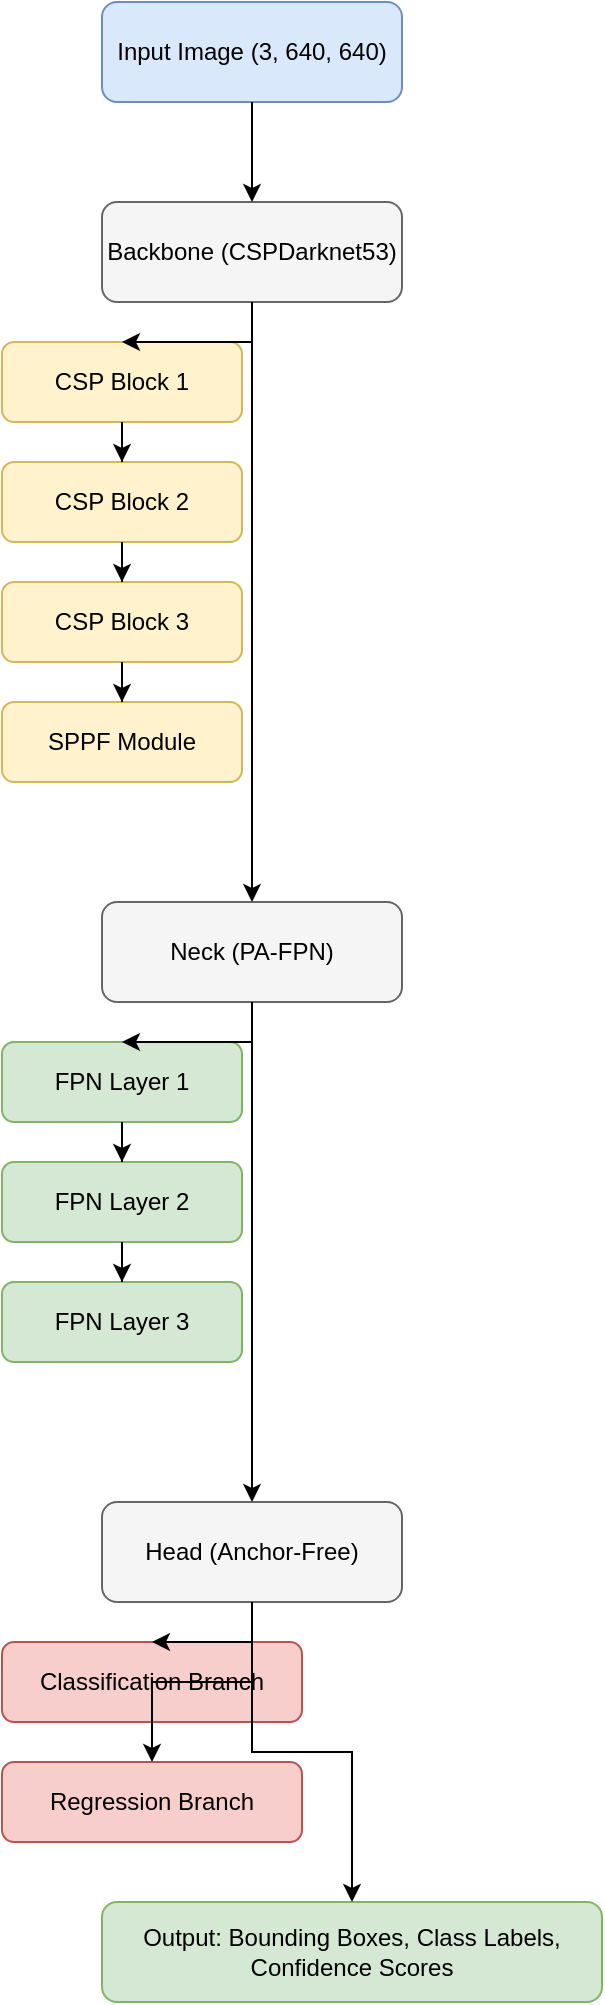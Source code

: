 <mxfile>
  <diagram name="YOLOv8 Detailed Model Structure" id="YOLOv8_Detailed_Structure">
    <mxGraphModel dx="1200" dy="1200" grid="1" gridSize="10" guides="1" tooltips="1" connect="1" arrows="1" fold="1" page="1" pageScale="1" pageWidth="827" pageHeight="1169" math="0" shadow="0">
      <root>
        <mxCell id="0" />
        <mxCell id="1" parent="0" />

        <!-- Input Image -->
        <mxCell id="input" value="Input Image (3, 640, 640)" style="rounded=1;whiteSpace=wrap;html=1;fillColor=#dae8fc;strokeColor=#6c8ebf;" vertex="1" parent="1">
          <mxGeometry x="100" y="50" width="150" height="50" as="geometry" />
        </mxCell>

        <!-- Backbone -->
        <mxCell id="backbone" value="Backbone (CSPDarknet53)" style="rounded=1;whiteSpace=wrap;html=1;fillColor=#f5f5f5;strokeColor=#666666;" vertex="1" parent="1">
          <mxGeometry x="100" y="150" width="150" height="50" as="geometry" />
        </mxCell>

        <!-- Backbone Details -->
        <mxCell id="csp1" value="CSP Block 1" style="rounded=1;whiteSpace=wrap;html=1;fillColor=#fff2cc;strokeColor=#d6b656;" vertex="1" parent="1">
          <mxGeometry x="50" y="220" width="120" height="40" as="geometry" />
        </mxCell>
        <mxCell id="csp2" value="CSP Block 2" style="rounded=1;whiteSpace=wrap;html=1;fillColor=#fff2cc;strokeColor=#d6b656;" vertex="1" parent="1">
          <mxGeometry x="50" y="280" width="120" height="40" as="geometry" />
        </mxCell>
        <mxCell id="csp3" value="CSP Block 3" style="rounded=1;whiteSpace=wrap;html=1;fillColor=#fff2cc;strokeColor=#d6b656;" vertex="1" parent="1">
          <mxGeometry x="50" y="340" width="120" height="40" as="geometry" />
        </mxCell>
        <mxCell id="sppf" value="SPPF Module" style="rounded=1;whiteSpace=wrap;html=1;fillColor=#fff2cc;strokeColor=#d6b656;" vertex="1" parent="1">
          <mxGeometry x="50" y="400" width="120" height="40" as="geometry" />
        </mxCell>

        <!-- Neck -->
        <mxCell id="neck" value="Neck (PA-FPN)" style="rounded=1;whiteSpace=wrap;html=1;fillColor=#f5f5f5;strokeColor=#666666;" vertex="1" parent="1">
          <mxGeometry x="100" y="500" width="150" height="50" as="geometry" />
        </mxCell>

        <!-- Neck Details -->
        <mxCell id="fpn1" value="FPN Layer 1" style="rounded=1;whiteSpace=wrap;html=1;fillColor=#d5e8d4;strokeColor=#82b366;" vertex="1" parent="1">
          <mxGeometry x="50" y="570" width="120" height="40" as="geometry" />
        </mxCell>
        <mxCell id="fpn2" value="FPN Layer 2" style="rounded=1;whiteSpace=wrap;html=1;fillColor=#d5e8d4;strokeColor=#82b366;" vertex="1" parent="1">
          <mxGeometry x="50" y="630" width="120" height="40" as="geometry" />
        </mxCell>
        <mxCell id="fpn3" value="FPN Layer 3" style="rounded=1;whiteSpace=wrap;html=1;fillColor=#d5e8d4;strokeColor=#82b366;" vertex="1" parent="1">
          <mxGeometry x="50" y="690" width="120" height="40" as="geometry" />
        </mxCell>

        <!-- Head -->
        <mxCell id="head" value="Head (Anchor-Free)" style="rounded=1;whiteSpace=wrap;html=1;fillColor=#f5f5f5;strokeColor=#666666;" vertex="1" parent="1">
          <mxGeometry x="100" y="800" width="150" height="50" as="geometry" />
        </mxCell>

        <!-- Head Details -->
        <mxCell id="cls" value="Classification Branch" style="rounded=1;whiteSpace=wrap;html=1;fillColor=#f8cecc;strokeColor=#b85450;" vertex="1" parent="1">
          <mxGeometry x="50" y="870" width="150" height="40" as="geometry" />
        </mxCell>
        <mxCell id="reg" value="Regression Branch" style="rounded=1;whiteSpace=wrap;html=1;fillColor=#f8cecc;strokeColor=#b85450;" vertex="1" parent="1">
          <mxGeometry x="50" y="930" width="150" height="40" as="geometry" />
        </mxCell>

        <!-- Output -->
        <mxCell id="output" value="Output: Bounding Boxes, Class Labels, Confidence Scores" style="rounded=1;whiteSpace=wrap;html=1;fillColor=#d5e8d4;strokeColor=#82b366;" vertex="1" parent="1">
          <mxGeometry x="100" y="1000" width="250" height="50" as="geometry" />
        </mxCell>

        <!-- Connections -->
        <mxCell id="conn1" style="edgeStyle=orthogonalEdgeStyle;rounded=0;orthogonalLoop=1;jettySize=auto;html=1;" edge="1" parent="1" source="input" target="backbone">
          <mxGeometry relative="1" as="geometry" />
        </mxCell>
        <mxCell id="conn2" style="edgeStyle=orthogonalEdgeStyle;rounded=0;orthogonalLoop=1;jettySize=auto;html=1;" edge="1" parent="1" source="backbone" target="neck">
          <mxGeometry relative="1" as="geometry" />
        </mxCell>
        <mxCell id="conn3" style="edgeStyle=orthogonalEdgeStyle;rounded=0;orthogonalLoop=1;jettySize=auto;html=1;" edge="1" parent="1" source="neck" target="head">
          <mxGeometry relative="1" as="geometry" />
        </mxCell>
        <mxCell id="conn4" style="edgeStyle=orthogonalEdgeStyle;rounded=0;orthogonalLoop=1;jettySize=auto;html=1;" edge="1" parent="1" source="head" target="output">
          <mxGeometry relative="1" as="geometry" />
        </mxCell>
        <mxCell id="conn5" style="edgeStyle=orthogonalEdgeStyle;rounded=0;orthogonalLoop=1;jettySize=auto;html=1;" edge="1" parent="1" source="backbone" target="csp1">
          <mxGeometry relative="1" as="geometry" />
        </mxCell>
        <mxCell id="conn6" style="edgeStyle=orthogonalEdgeStyle;rounded=0;orthogonalLoop=1;jettySize=auto;html=1;" edge="1" parent="1" source="csp1" target="csp2">
          <mxGeometry relative="1" as="geometry" />
        </mxCell>
        <mxCell id="conn7" style="edgeStyle=orthogonalEdgeStyle;rounded=0;orthogonalLoop=1;jettySize=auto;html=1;" edge="1" parent="1" source="csp2" target="csp3">
          <mxGeometry relative="1" as="geometry" />
        </mxCell>
        <mxCell id="conn8" style="edgeStyle=orthogonalEdgeStyle;rounded=0;orthogonalLoop=1;jettySize=auto;html=1;" edge="1" parent="1" source="csp3" target="sppf">
          <mxGeometry relative="1" as="geometry" />
        </mxCell>
        <mxCell id="conn9" style="edgeStyle=orthogonalEdgeStyle;rounded=0;orthogonalLoop=1;jettySize=auto;html=1;" edge="1" parent="1" source="neck" target="fpn1">
          <mxGeometry relative="1" as="geometry" />
        </mxCell>
        <mxCell id="conn10" style="edgeStyle=orthogonalEdgeStyle;rounded=0;orthogonalLoop=1;jettySize=auto;html=1;" edge="1" parent="1" source="fpn1" target="fpn2">
          <mxGeometry relative="1" as="geometry" />
        </mxCell>
        <mxCell id="conn11" style="edgeStyle=orthogonalEdgeStyle;rounded=0;orthogonalLoop=1;jettySize=auto;html=1;" edge="1" parent="1" source="fpn2" target="fpn3">
          <mxGeometry relative="1" as="geometry" />
        </mxCell>
        <mxCell id="conn12" style="edgeStyle=orthogonalEdgeStyle;rounded=0;orthogonalLoop=1;jettySize=auto;html=1;" edge="1" parent="1" source="head" target="cls">
          <mxGeometry relative="1" as="geometry" />
        </mxCell>
        <mxCell id="conn13" style="edgeStyle=orthogonalEdgeStyle;rounded=0;orthogonalLoop=1;jettySize=auto;html=1;" edge="1" parent="1" source="head" target="reg">
          <mxGeometry relative="1" as="geometry" />
        </mxCell>
      </root>
    </mxGraphModel>
  </diagram>
</mxfile>
      

